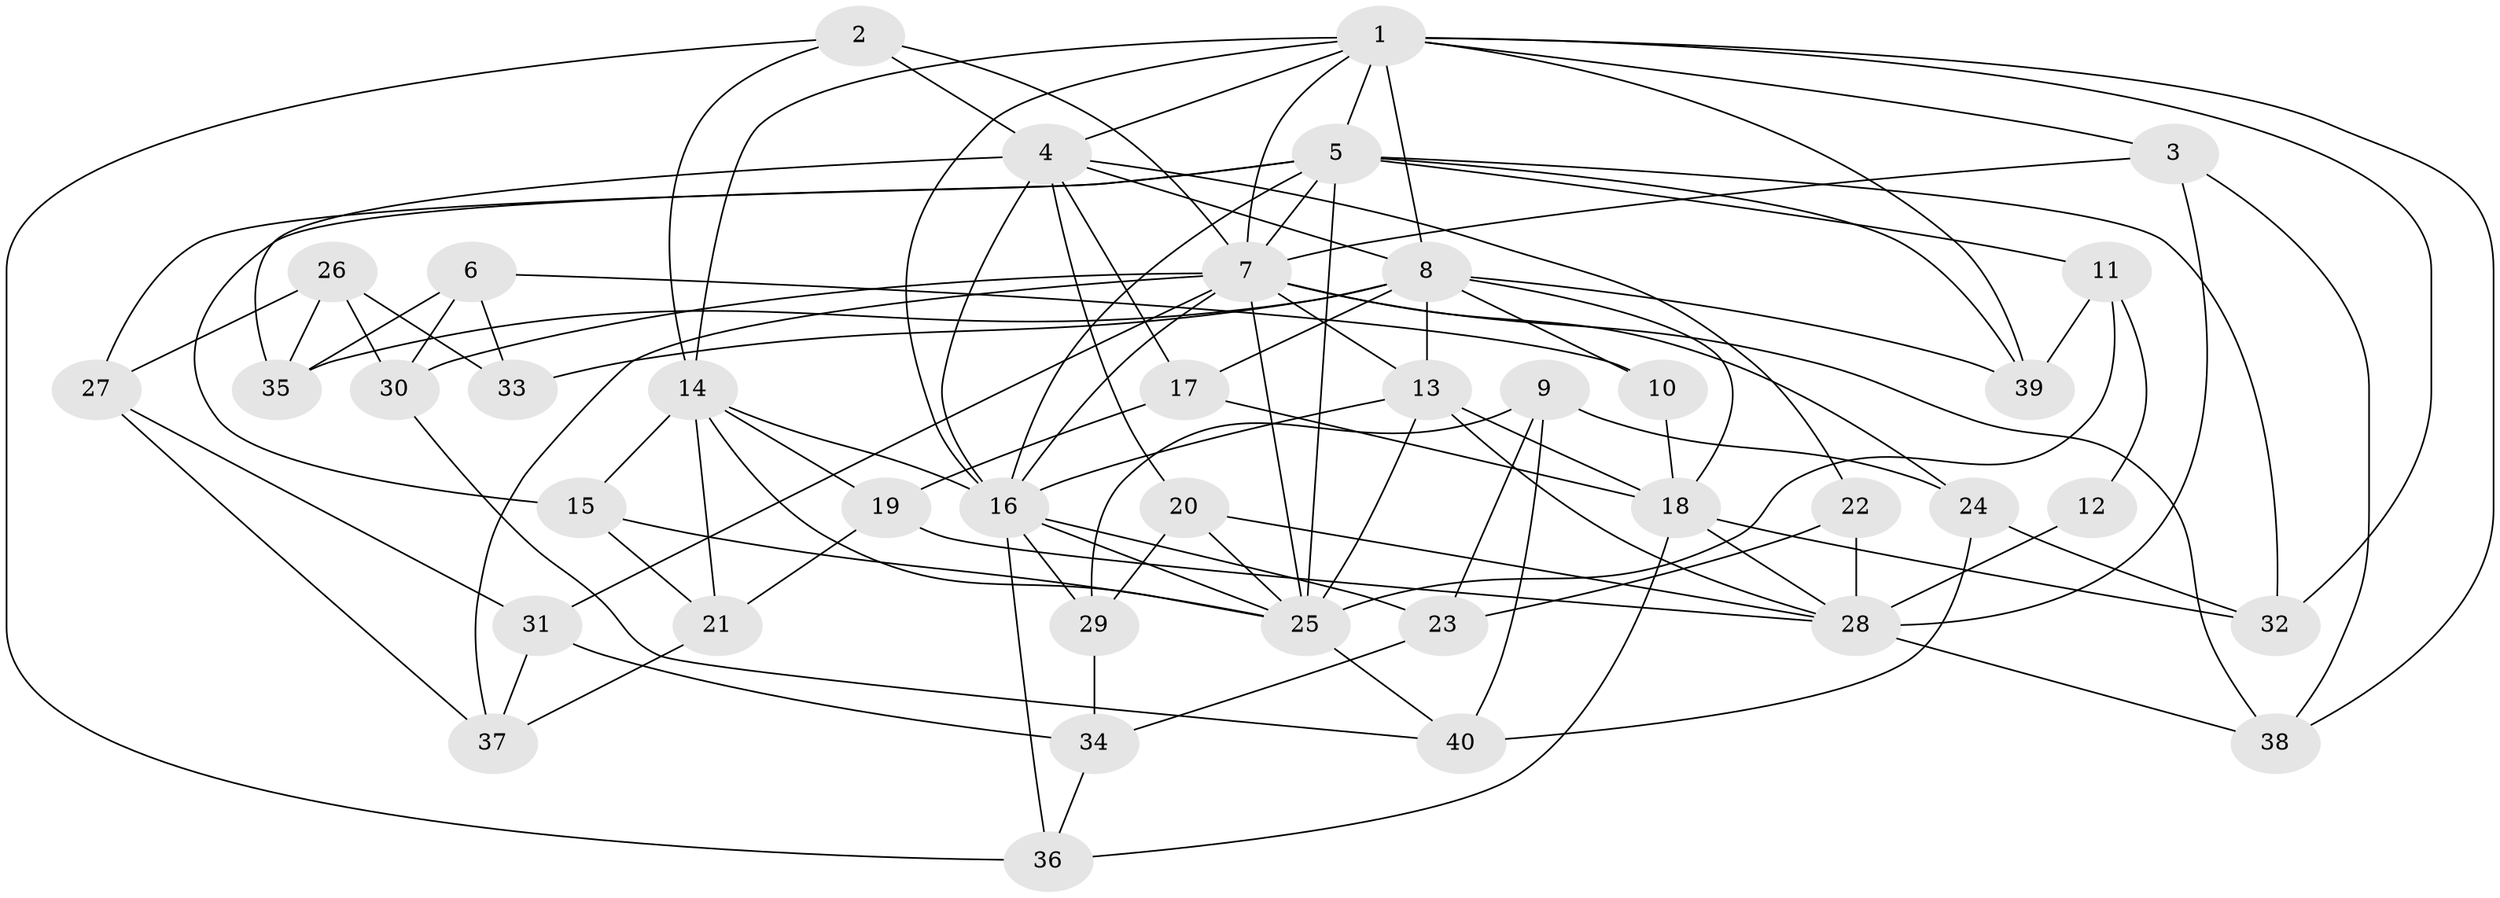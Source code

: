 // original degree distribution, {4: 1.0}
// Generated by graph-tools (version 1.1) at 2025/37/03/09/25 02:37:58]
// undirected, 40 vertices, 103 edges
graph export_dot {
graph [start="1"]
  node [color=gray90,style=filled];
  1;
  2;
  3;
  4;
  5;
  6;
  7;
  8;
  9;
  10;
  11;
  12;
  13;
  14;
  15;
  16;
  17;
  18;
  19;
  20;
  21;
  22;
  23;
  24;
  25;
  26;
  27;
  28;
  29;
  30;
  31;
  32;
  33;
  34;
  35;
  36;
  37;
  38;
  39;
  40;
  1 -- 3 [weight=1.0];
  1 -- 4 [weight=2.0];
  1 -- 5 [weight=1.0];
  1 -- 7 [weight=1.0];
  1 -- 8 [weight=2.0];
  1 -- 14 [weight=1.0];
  1 -- 16 [weight=1.0];
  1 -- 32 [weight=1.0];
  1 -- 38 [weight=1.0];
  1 -- 39 [weight=1.0];
  2 -- 4 [weight=1.0];
  2 -- 7 [weight=1.0];
  2 -- 14 [weight=1.0];
  2 -- 36 [weight=1.0];
  3 -- 7 [weight=1.0];
  3 -- 28 [weight=1.0];
  3 -- 38 [weight=1.0];
  4 -- 8 [weight=1.0];
  4 -- 16 [weight=2.0];
  4 -- 17 [weight=1.0];
  4 -- 20 [weight=1.0];
  4 -- 22 [weight=1.0];
  4 -- 35 [weight=1.0];
  5 -- 7 [weight=1.0];
  5 -- 11 [weight=1.0];
  5 -- 15 [weight=1.0];
  5 -- 16 [weight=1.0];
  5 -- 25 [weight=2.0];
  5 -- 27 [weight=1.0];
  5 -- 32 [weight=1.0];
  5 -- 39 [weight=3.0];
  6 -- 10 [weight=1.0];
  6 -- 30 [weight=1.0];
  6 -- 33 [weight=1.0];
  6 -- 35 [weight=1.0];
  7 -- 13 [weight=1.0];
  7 -- 16 [weight=1.0];
  7 -- 24 [weight=1.0];
  7 -- 25 [weight=1.0];
  7 -- 30 [weight=1.0];
  7 -- 31 [weight=1.0];
  7 -- 37 [weight=1.0];
  7 -- 38 [weight=1.0];
  8 -- 10 [weight=1.0];
  8 -- 13 [weight=1.0];
  8 -- 17 [weight=1.0];
  8 -- 18 [weight=2.0];
  8 -- 33 [weight=2.0];
  8 -- 35 [weight=1.0];
  8 -- 39 [weight=1.0];
  9 -- 23 [weight=1.0];
  9 -- 24 [weight=1.0];
  9 -- 29 [weight=1.0];
  9 -- 40 [weight=1.0];
  10 -- 18 [weight=2.0];
  11 -- 12 [weight=1.0];
  11 -- 25 [weight=1.0];
  11 -- 39 [weight=1.0];
  12 -- 28 [weight=3.0];
  13 -- 16 [weight=1.0];
  13 -- 18 [weight=1.0];
  13 -- 25 [weight=1.0];
  13 -- 28 [weight=1.0];
  14 -- 15 [weight=1.0];
  14 -- 16 [weight=2.0];
  14 -- 19 [weight=1.0];
  14 -- 21 [weight=1.0];
  14 -- 25 [weight=1.0];
  15 -- 21 [weight=1.0];
  15 -- 25 [weight=1.0];
  16 -- 23 [weight=1.0];
  16 -- 25 [weight=1.0];
  16 -- 29 [weight=1.0];
  16 -- 36 [weight=1.0];
  17 -- 18 [weight=1.0];
  17 -- 19 [weight=1.0];
  18 -- 28 [weight=2.0];
  18 -- 32 [weight=1.0];
  18 -- 36 [weight=1.0];
  19 -- 21 [weight=1.0];
  19 -- 28 [weight=1.0];
  20 -- 25 [weight=1.0];
  20 -- 28 [weight=1.0];
  20 -- 29 [weight=1.0];
  21 -- 37 [weight=1.0];
  22 -- 23 [weight=1.0];
  22 -- 28 [weight=2.0];
  23 -- 34 [weight=1.0];
  24 -- 32 [weight=1.0];
  24 -- 40 [weight=1.0];
  25 -- 40 [weight=1.0];
  26 -- 27 [weight=1.0];
  26 -- 30 [weight=1.0];
  26 -- 33 [weight=1.0];
  26 -- 35 [weight=1.0];
  27 -- 31 [weight=1.0];
  27 -- 37 [weight=1.0];
  28 -- 38 [weight=1.0];
  29 -- 34 [weight=1.0];
  30 -- 40 [weight=1.0];
  31 -- 34 [weight=1.0];
  31 -- 37 [weight=1.0];
  34 -- 36 [weight=1.0];
}
